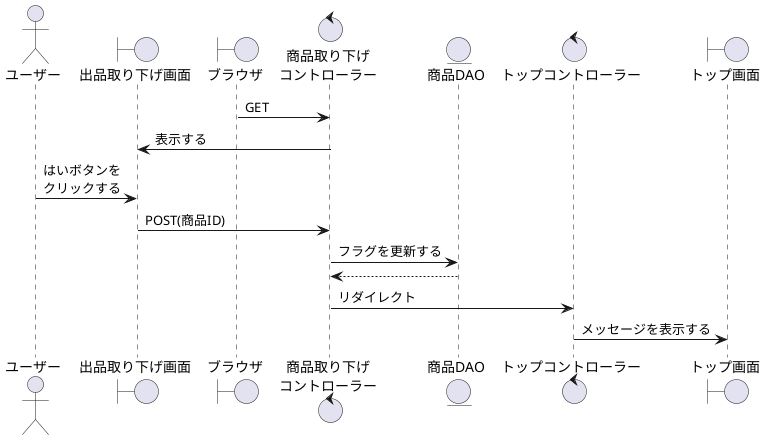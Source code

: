@startuml 出品を取り下げる

actor    "ユーザー" as account
boundary "出品取り下げ画面" as cart_screen
boundary "ブラウザ" as brz
control  "商品取り下げ\nコントローラー" as delete_c
entity   "商品DAO" as cart_db
control  "トップコントローラー" as cart_c
boundary "トップ画面" as Top

'--------------------------------------------------------------------------------------

brz ->  delete_c : GET
cart_screen <-  delete_c : 表示する
account ->  cart_screen : はいボタンを\nクリックする
cart_screen -> delete_c : POST(商品ID)
delete_c -> cart_db : フラグを更新する
delete_c <-- cart_db
delete_c -> cart_c : リダイレクト
Top <- cart_c : メッセージを表示する

@enduml
